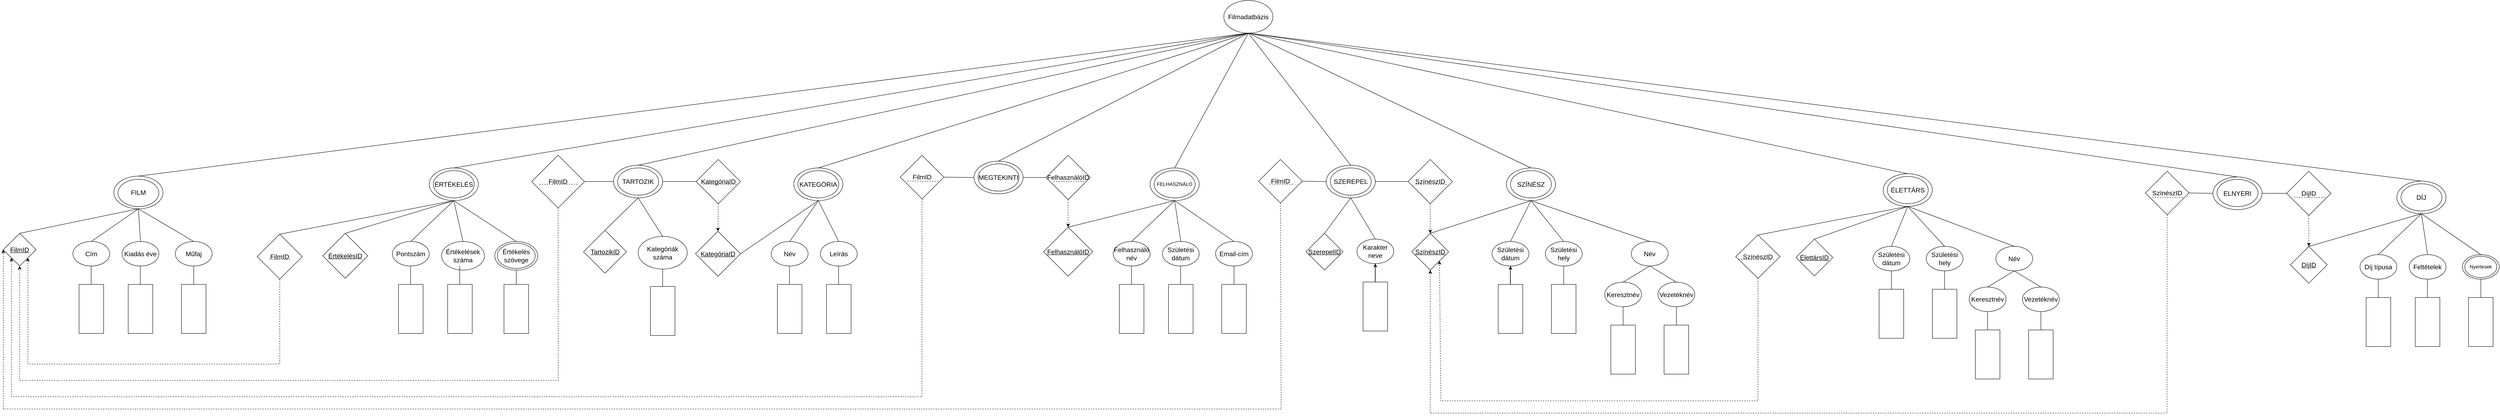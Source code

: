 <mxfile version="22.1.4" type="device">
  <diagram name="Page-1" id="rZ-eUcgFqtCECb6IA8Du">
    <mxGraphModel dx="1624" dy="1564" grid="1" gridSize="10" guides="1" tooltips="1" connect="1" arrows="1" fold="1" page="1" pageScale="1" pageWidth="827" pageHeight="1169" math="0" shadow="0">
      <root>
        <mxCell id="0" />
        <mxCell id="1" parent="0" />
        <mxCell id="nhvX_3EtibqRzgdDVzNb-2" value="&lt;font style=&quot;font-size: 16px;&quot;&gt;Filmadatbázis&lt;/font&gt;" style="ellipse;whiteSpace=wrap;html=1;fontSize=16;" parent="1" vertex="1">
          <mxGeometry x="2280" y="-170" width="120" height="80" as="geometry" />
        </mxCell>
        <mxCell id="nhvX_3EtibqRzgdDVzNb-3" value="FILM" style="ellipse;whiteSpace=wrap;html=1;fontSize=16;fillStyle=auto;shadow=0;labelBorderColor=none;labelBackgroundColor=none;" parent="1" vertex="1">
          <mxGeometry x="-430" y="260" width="120" height="80" as="geometry" />
        </mxCell>
        <mxCell id="nhvX_3EtibqRzgdDVzNb-5" value="ÉRTÉKELÉS" style="ellipse;whiteSpace=wrap;html=1;fontSize=16;" parent="1" vertex="1">
          <mxGeometry x="340" y="240" width="120" height="80" as="geometry" />
        </mxCell>
        <mxCell id="nhvX_3EtibqRzgdDVzNb-8" value="Cím" style="ellipse;whiteSpace=wrap;html=1;fontSize=16;" parent="1" vertex="1">
          <mxGeometry x="-530" y="420" width="90" height="60" as="geometry" />
        </mxCell>
        <mxCell id="nhvX_3EtibqRzgdDVzNb-9" value="Kiadás éve" style="ellipse;whiteSpace=wrap;html=1;fontSize=16;" parent="1" vertex="1">
          <mxGeometry x="-410" y="420" width="90" height="60" as="geometry" />
        </mxCell>
        <mxCell id="nhvX_3EtibqRzgdDVzNb-10" value="Műfaj" style="ellipse;whiteSpace=wrap;html=1;fontSize=16;" parent="1" vertex="1">
          <mxGeometry x="-280" y="420" width="90" height="60" as="geometry" />
        </mxCell>
        <mxCell id="nhvX_3EtibqRzgdDVzNb-11" value="" style="endArrow=none;html=1;rounded=0;entryX=0.5;entryY=1;entryDx=0;entryDy=0;exitX=0.5;exitY=0;exitDx=0;exitDy=0;fontSize=16;" parent="1" source="nhvX_3EtibqRzgdDVzNb-10" target="nhvX_3EtibqRzgdDVzNb-3" edge="1">
          <mxGeometry width="50" height="50" relative="1" as="geometry">
            <mxPoint x="-240" y="440" as="sourcePoint" />
            <mxPoint x="-190" y="390" as="targetPoint" />
          </mxGeometry>
        </mxCell>
        <mxCell id="nhvX_3EtibqRzgdDVzNb-12" value="" style="endArrow=none;html=1;rounded=0;exitX=0.5;exitY=0;exitDx=0;exitDy=0;fontSize=16;" parent="1" source="nhvX_3EtibqRzgdDVzNb-9" edge="1">
          <mxGeometry width="50" height="50" relative="1" as="geometry">
            <mxPoint x="-240" y="440" as="sourcePoint" />
            <mxPoint x="-370" y="340" as="targetPoint" />
          </mxGeometry>
        </mxCell>
        <mxCell id="nhvX_3EtibqRzgdDVzNb-13" value="" style="endArrow=none;html=1;rounded=0;entryX=0.5;entryY=1;entryDx=0;entryDy=0;exitX=0.5;exitY=0;exitDx=0;exitDy=0;fontSize=16;" parent="1" source="nhvX_3EtibqRzgdDVzNb-8" target="nhvX_3EtibqRzgdDVzNb-3" edge="1">
          <mxGeometry width="50" height="50" relative="1" as="geometry">
            <mxPoint x="-240" y="440" as="sourcePoint" />
            <mxPoint x="-190" y="390" as="targetPoint" />
          </mxGeometry>
        </mxCell>
        <mxCell id="nhvX_3EtibqRzgdDVzNb-14" value="" style="rounded=0;whiteSpace=wrap;html=1;rotation=90;fontSize=16;" parent="1" vertex="1">
          <mxGeometry x="-545" y="555" width="120" height="60" as="geometry" />
        </mxCell>
        <mxCell id="nhvX_3EtibqRzgdDVzNb-15" value="" style="rounded=0;whiteSpace=wrap;html=1;rotation=90;fontSize=16;" parent="1" vertex="1">
          <mxGeometry x="-295" y="555" width="120" height="60" as="geometry" />
        </mxCell>
        <mxCell id="nhvX_3EtibqRzgdDVzNb-16" value="" style="rounded=0;whiteSpace=wrap;html=1;rotation=90;fontSize=16;" parent="1" vertex="1">
          <mxGeometry x="-425" y="555" width="120" height="60" as="geometry" />
        </mxCell>
        <mxCell id="nhvX_3EtibqRzgdDVzNb-17" value="" style="endArrow=none;html=1;rounded=0;entryX=0.5;entryY=1;entryDx=0;entryDy=0;exitX=0;exitY=0.5;exitDx=0;exitDy=0;fontSize=16;" parent="1" source="nhvX_3EtibqRzgdDVzNb-15" target="nhvX_3EtibqRzgdDVzNb-10" edge="1">
          <mxGeometry width="50" height="50" relative="1" as="geometry">
            <mxPoint x="-240" y="540" as="sourcePoint" />
            <mxPoint x="-190" y="490" as="targetPoint" />
          </mxGeometry>
        </mxCell>
        <mxCell id="nhvX_3EtibqRzgdDVzNb-18" value="" style="endArrow=none;html=1;rounded=0;entryX=0.5;entryY=1;entryDx=0;entryDy=0;exitX=0;exitY=0.5;exitDx=0;exitDy=0;fontSize=16;" parent="1" edge="1">
          <mxGeometry width="50" height="50" relative="1" as="geometry">
            <mxPoint x="-365.48" y="525" as="sourcePoint" />
            <mxPoint x="-365.48" y="480" as="targetPoint" />
          </mxGeometry>
        </mxCell>
        <mxCell id="nhvX_3EtibqRzgdDVzNb-19" value="" style="endArrow=none;html=1;rounded=0;entryX=0.5;entryY=1;entryDx=0;entryDy=0;exitX=0;exitY=0.5;exitDx=0;exitDy=0;fontSize=16;" parent="1" edge="1">
          <mxGeometry width="50" height="50" relative="1" as="geometry">
            <mxPoint x="-485.48" y="525" as="sourcePoint" />
            <mxPoint x="-485.48" y="480" as="targetPoint" />
          </mxGeometry>
        </mxCell>
        <mxCell id="nhvX_3EtibqRzgdDVzNb-20" value="&lt;u style=&quot;font-size: 16px;&quot;&gt;FilmID&lt;/u&gt;" style="rhombus;whiteSpace=wrap;html=1;fontSize=16;" parent="1" vertex="1">
          <mxGeometry x="-700" y="400" width="80" height="80" as="geometry" />
        </mxCell>
        <mxCell id="nhvX_3EtibqRzgdDVzNb-21" value="" style="endArrow=none;html=1;rounded=0;entryX=0.5;entryY=1;entryDx=0;entryDy=0;exitX=0.5;exitY=0;exitDx=0;exitDy=0;fontSize=16;" parent="1" source="nhvX_3EtibqRzgdDVzNb-20" target="nhvX_3EtibqRzgdDVzNb-3" edge="1">
          <mxGeometry width="50" height="50" relative="1" as="geometry">
            <mxPoint x="-500" y="450" as="sourcePoint" />
            <mxPoint x="-450" y="400" as="targetPoint" />
          </mxGeometry>
        </mxCell>
        <mxCell id="nhvX_3EtibqRzgdDVzNb-31" value="Pontszám" style="ellipse;whiteSpace=wrap;html=1;fontSize=16;" parent="1" vertex="1">
          <mxGeometry x="250" y="420" width="90" height="60" as="geometry" />
        </mxCell>
        <mxCell id="nhvX_3EtibqRzgdDVzNb-32" value="Értékelések száma" style="ellipse;whiteSpace=wrap;html=1;fontSize=16;" parent="1" vertex="1">
          <mxGeometry x="370" y="420" width="105" height="70" as="geometry" />
        </mxCell>
        <mxCell id="nhvX_3EtibqRzgdDVzNb-33" value="" style="ellipse;whiteSpace=wrap;html=1;fontSize=16;" parent="1" vertex="1">
          <mxGeometry x="500" y="420" width="105" height="70" as="geometry" />
        </mxCell>
        <mxCell id="nhvX_3EtibqRzgdDVzNb-34" value="" style="rounded=0;whiteSpace=wrap;html=1;rotation=90;fontSize=16;" parent="1" vertex="1">
          <mxGeometry x="235" y="555" width="120" height="60" as="geometry" />
        </mxCell>
        <mxCell id="nhvX_3EtibqRzgdDVzNb-35" value="" style="rounded=0;whiteSpace=wrap;html=1;rotation=90;fontSize=16;" parent="1" vertex="1">
          <mxGeometry x="492.5" y="555" width="120" height="60" as="geometry" />
        </mxCell>
        <mxCell id="nhvX_3EtibqRzgdDVzNb-36" value="" style="rounded=0;whiteSpace=wrap;html=1;rotation=90;fontSize=16;" parent="1" vertex="1">
          <mxGeometry x="355" y="555" width="120" height="60" as="geometry" />
        </mxCell>
        <mxCell id="nhvX_3EtibqRzgdDVzNb-37" value="" style="endArrow=none;html=1;rounded=0;entryX=0.5;entryY=1;entryDx=0;entryDy=0;exitX=0;exitY=0.5;exitDx=0;exitDy=0;fontSize=16;" parent="1" source="nhvX_3EtibqRzgdDVzNb-35" target="nhvX_3EtibqRzgdDVzNb-33" edge="1">
          <mxGeometry width="50" height="50" relative="1" as="geometry">
            <mxPoint x="540" y="540" as="sourcePoint" />
            <mxPoint x="590" y="490" as="targetPoint" />
          </mxGeometry>
        </mxCell>
        <mxCell id="nhvX_3EtibqRzgdDVzNb-38" value="" style="endArrow=none;html=1;rounded=0;entryX=0.5;entryY=1;entryDx=0;entryDy=0;exitX=0;exitY=0.5;exitDx=0;exitDy=0;fontSize=16;" parent="1" edge="1">
          <mxGeometry width="50" height="50" relative="1" as="geometry">
            <mxPoint x="414.52" y="525" as="sourcePoint" />
            <mxPoint x="414.52" y="480" as="targetPoint" />
          </mxGeometry>
        </mxCell>
        <mxCell id="nhvX_3EtibqRzgdDVzNb-39" value="" style="endArrow=none;html=1;rounded=0;entryX=0.5;entryY=1;entryDx=0;entryDy=0;exitX=0;exitY=0.5;exitDx=0;exitDy=0;fontSize=16;" parent="1" edge="1">
          <mxGeometry width="50" height="50" relative="1" as="geometry">
            <mxPoint x="294.52" y="525" as="sourcePoint" />
            <mxPoint x="294.52" y="480" as="targetPoint" />
          </mxGeometry>
        </mxCell>
        <mxCell id="nhvX_3EtibqRzgdDVzNb-40" value="&lt;u style=&quot;font-size: 16px;&quot;&gt;ÉrtékelésID&lt;/u&gt;" style="rhombus;whiteSpace=wrap;html=1;fontSize=16;" parent="1" vertex="1">
          <mxGeometry x="80" y="400" width="110" height="110" as="geometry" />
        </mxCell>
        <mxCell id="nhvX_3EtibqRzgdDVzNb-41" value="" style="endArrow=none;html=1;rounded=0;entryX=0.5;entryY=1;entryDx=0;entryDy=0;exitX=0.5;exitY=0;exitDx=0;exitDy=0;fontSize=16;" parent="1" source="nhvX_3EtibqRzgdDVzNb-40" target="nhvX_3EtibqRzgdDVzNb-5" edge="1">
          <mxGeometry width="50" height="50" relative="1" as="geometry">
            <mxPoint x="130" y="470" as="sourcePoint" />
            <mxPoint x="180" y="420" as="targetPoint" />
          </mxGeometry>
        </mxCell>
        <mxCell id="nhvX_3EtibqRzgdDVzNb-42" value="" style="endArrow=none;html=1;rounded=0;entryX=0.5;entryY=1;entryDx=0;entryDy=0;exitX=0.5;exitY=0;exitDx=0;exitDy=0;fontSize=16;" parent="1" source="nhvX_3EtibqRzgdDVzNb-31" target="nhvX_3EtibqRzgdDVzNb-5" edge="1">
          <mxGeometry width="50" height="50" relative="1" as="geometry">
            <mxPoint x="130" y="470" as="sourcePoint" />
            <mxPoint x="180" y="420" as="targetPoint" />
          </mxGeometry>
        </mxCell>
        <mxCell id="nhvX_3EtibqRzgdDVzNb-43" value="" style="endArrow=none;html=1;rounded=0;entryX=0.5;entryY=1;entryDx=0;entryDy=0;exitX=0.5;exitY=0;exitDx=0;exitDy=0;fontSize=16;" parent="1" source="nhvX_3EtibqRzgdDVzNb-32" target="nhvX_3EtibqRzgdDVzNb-5" edge="1">
          <mxGeometry width="50" height="50" relative="1" as="geometry">
            <mxPoint x="130" y="470" as="sourcePoint" />
            <mxPoint x="180" y="420" as="targetPoint" />
          </mxGeometry>
        </mxCell>
        <mxCell id="nhvX_3EtibqRzgdDVzNb-44" value="" style="endArrow=none;html=1;rounded=0;exitX=0.5;exitY=0;exitDx=0;exitDy=0;fontSize=16;" parent="1" source="nhvX_3EtibqRzgdDVzNb-33" edge="1">
          <mxGeometry width="50" height="50" relative="1" as="geometry">
            <mxPoint x="130" y="470" as="sourcePoint" />
            <mxPoint x="400" y="320" as="targetPoint" />
          </mxGeometry>
        </mxCell>
        <mxCell id="nhvX_3EtibqRzgdDVzNb-90" value="KATEGÓRIA" style="ellipse;whiteSpace=wrap;html=1;fontSize=16;" parent="1" vertex="1">
          <mxGeometry x="1230" y="240" width="120" height="80" as="geometry" />
        </mxCell>
        <mxCell id="nhvX_3EtibqRzgdDVzNb-91" value="Név" style="ellipse;whiteSpace=wrap;html=1;fontSize=16;" parent="1" vertex="1">
          <mxGeometry x="1175" y="420" width="90" height="60" as="geometry" />
        </mxCell>
        <mxCell id="nhvX_3EtibqRzgdDVzNb-92" value="Leírás" style="ellipse;whiteSpace=wrap;html=1;fontSize=16;" parent="1" vertex="1">
          <mxGeometry x="1295" y="420" width="90" height="60" as="geometry" />
        </mxCell>
        <mxCell id="nhvX_3EtibqRzgdDVzNb-94" value="" style="rounded=0;whiteSpace=wrap;html=1;rotation=90;fontSize=16;" parent="1" vertex="1">
          <mxGeometry x="1160" y="555" width="120" height="60" as="geometry" />
        </mxCell>
        <mxCell id="nhvX_3EtibqRzgdDVzNb-96" value="" style="rounded=0;whiteSpace=wrap;html=1;rotation=90;fontSize=16;" parent="1" vertex="1">
          <mxGeometry x="1280" y="555" width="120" height="60" as="geometry" />
        </mxCell>
        <mxCell id="nhvX_3EtibqRzgdDVzNb-98" value="" style="endArrow=none;html=1;rounded=0;entryX=0.5;entryY=1;entryDx=0;entryDy=0;exitX=0;exitY=0.5;exitDx=0;exitDy=0;fontSize=16;" parent="1" edge="1">
          <mxGeometry width="50" height="50" relative="1" as="geometry">
            <mxPoint x="1339.52" y="525" as="sourcePoint" />
            <mxPoint x="1339.52" y="480" as="targetPoint" />
          </mxGeometry>
        </mxCell>
        <mxCell id="nhvX_3EtibqRzgdDVzNb-99" value="" style="endArrow=none;html=1;rounded=0;entryX=0.5;entryY=1;entryDx=0;entryDy=0;exitX=0;exitY=0.5;exitDx=0;exitDy=0;fontSize=16;" parent="1" edge="1">
          <mxGeometry width="50" height="50" relative="1" as="geometry">
            <mxPoint x="1219.52" y="525" as="sourcePoint" />
            <mxPoint x="1219.52" y="480" as="targetPoint" />
          </mxGeometry>
        </mxCell>
        <mxCell id="nhvX_3EtibqRzgdDVzNb-100" value="&lt;u style=&quot;font-size: 16px;&quot;&gt;KategóriaID&lt;/u&gt;" style="rhombus;whiteSpace=wrap;html=1;fontSize=16;" parent="1" vertex="1">
          <mxGeometry x="990" y="395" width="110" height="110" as="geometry" />
        </mxCell>
        <mxCell id="nhvX_3EtibqRzgdDVzNb-101" value="" style="endArrow=none;html=1;rounded=0;entryX=0.5;entryY=1;entryDx=0;entryDy=0;exitX=1;exitY=0.5;exitDx=0;exitDy=0;fontSize=16;" parent="1" source="nhvX_3EtibqRzgdDVzNb-100" target="nhvX_3EtibqRzgdDVzNb-90" edge="1">
          <mxGeometry width="50" height="50" relative="1" as="geometry">
            <mxPoint x="1020" y="470" as="sourcePoint" />
            <mxPoint x="1070" y="420" as="targetPoint" />
          </mxGeometry>
        </mxCell>
        <mxCell id="nhvX_3EtibqRzgdDVzNb-102" value="" style="endArrow=none;html=1;rounded=0;entryX=0.5;entryY=1;entryDx=0;entryDy=0;exitX=0.5;exitY=0;exitDx=0;exitDy=0;fontSize=16;" parent="1" source="nhvX_3EtibqRzgdDVzNb-91" target="nhvX_3EtibqRzgdDVzNb-90" edge="1">
          <mxGeometry width="50" height="50" relative="1" as="geometry">
            <mxPoint x="1020" y="470" as="sourcePoint" />
            <mxPoint x="1070" y="420" as="targetPoint" />
          </mxGeometry>
        </mxCell>
        <mxCell id="nhvX_3EtibqRzgdDVzNb-103" value="" style="endArrow=none;html=1;rounded=0;entryX=0.5;entryY=1;entryDx=0;entryDy=0;exitX=0.5;exitY=0;exitDx=0;exitDy=0;fontSize=16;" parent="1" source="nhvX_3EtibqRzgdDVzNb-92" target="nhvX_3EtibqRzgdDVzNb-90" edge="1">
          <mxGeometry width="50" height="50" relative="1" as="geometry">
            <mxPoint x="1020" y="470" as="sourcePoint" />
            <mxPoint x="1070" y="420" as="targetPoint" />
          </mxGeometry>
        </mxCell>
        <mxCell id="nhvX_3EtibqRzgdDVzNb-105" value="" style="ellipse;whiteSpace=wrap;html=1;fontSize=16;" parent="1" vertex="1">
          <mxGeometry x="2100" y="240" width="120" height="80" as="geometry" />
        </mxCell>
        <mxCell id="nhvX_3EtibqRzgdDVzNb-106" value="Felhasználó név" style="ellipse;whiteSpace=wrap;html=1;fontSize=16;" parent="1" vertex="1">
          <mxGeometry x="2010" y="420" width="90" height="60" as="geometry" />
        </mxCell>
        <mxCell id="nhvX_3EtibqRzgdDVzNb-107" value="Születési dátum" style="ellipse;whiteSpace=wrap;html=1;fontSize=16;" parent="1" vertex="1">
          <mxGeometry x="2130" y="420" width="90" height="60" as="geometry" />
        </mxCell>
        <mxCell id="nhvX_3EtibqRzgdDVzNb-108" value="Email-cím" style="ellipse;whiteSpace=wrap;html=1;fontSize=16;" parent="1" vertex="1">
          <mxGeometry x="2260" y="420" width="90" height="60" as="geometry" />
        </mxCell>
        <mxCell id="nhvX_3EtibqRzgdDVzNb-109" value="" style="rounded=0;whiteSpace=wrap;html=1;rotation=90;fontSize=16;" parent="1" vertex="1">
          <mxGeometry x="1995" y="555" width="120" height="60" as="geometry" />
        </mxCell>
        <mxCell id="nhvX_3EtibqRzgdDVzNb-110" value="" style="rounded=0;whiteSpace=wrap;html=1;rotation=90;fontSize=16;" parent="1" vertex="1">
          <mxGeometry x="2245" y="555" width="120" height="60" as="geometry" />
        </mxCell>
        <mxCell id="nhvX_3EtibqRzgdDVzNb-111" value="" style="rounded=0;whiteSpace=wrap;html=1;rotation=90;fontSize=16;" parent="1" vertex="1">
          <mxGeometry x="2115" y="555" width="120" height="60" as="geometry" />
        </mxCell>
        <mxCell id="nhvX_3EtibqRzgdDVzNb-112" value="" style="endArrow=none;html=1;rounded=0;entryX=0.5;entryY=1;entryDx=0;entryDy=0;exitX=0;exitY=0.5;exitDx=0;exitDy=0;fontSize=16;" parent="1" source="nhvX_3EtibqRzgdDVzNb-110" target="nhvX_3EtibqRzgdDVzNb-108" edge="1">
          <mxGeometry width="50" height="50" relative="1" as="geometry">
            <mxPoint x="2300" y="540" as="sourcePoint" />
            <mxPoint x="2350" y="490" as="targetPoint" />
          </mxGeometry>
        </mxCell>
        <mxCell id="nhvX_3EtibqRzgdDVzNb-113" value="" style="endArrow=none;html=1;rounded=0;entryX=0.5;entryY=1;entryDx=0;entryDy=0;exitX=0;exitY=0.5;exitDx=0;exitDy=0;fontSize=16;" parent="1" edge="1">
          <mxGeometry width="50" height="50" relative="1" as="geometry">
            <mxPoint x="2174.52" y="525" as="sourcePoint" />
            <mxPoint x="2174.52" y="480" as="targetPoint" />
          </mxGeometry>
        </mxCell>
        <mxCell id="nhvX_3EtibqRzgdDVzNb-114" value="" style="endArrow=none;html=1;rounded=0;entryX=0.5;entryY=1;entryDx=0;entryDy=0;exitX=0;exitY=0.5;exitDx=0;exitDy=0;fontSize=16;" parent="1" edge="1">
          <mxGeometry width="50" height="50" relative="1" as="geometry">
            <mxPoint x="2054.52" y="525" as="sourcePoint" />
            <mxPoint x="2054.52" y="480" as="targetPoint" />
          </mxGeometry>
        </mxCell>
        <mxCell id="nhvX_3EtibqRzgdDVzNb-115" value="&lt;u style=&quot;font-size: 16px;&quot;&gt;FelhasználóID&lt;/u&gt;" style="rhombus;whiteSpace=wrap;html=1;fontSize=16;" parent="1" vertex="1">
          <mxGeometry x="1840" y="385" width="120" height="120" as="geometry" />
        </mxCell>
        <mxCell id="nhvX_3EtibqRzgdDVzNb-116" value="" style="endArrow=none;html=1;rounded=0;entryX=0.5;entryY=1;entryDx=0;entryDy=0;exitX=0.5;exitY=0;exitDx=0;exitDy=0;fontSize=16;" parent="1" source="nhvX_3EtibqRzgdDVzNb-115" target="nhvX_3EtibqRzgdDVzNb-105" edge="1">
          <mxGeometry width="50" height="50" relative="1" as="geometry">
            <mxPoint x="1890" y="470" as="sourcePoint" />
            <mxPoint x="1940" y="420" as="targetPoint" />
          </mxGeometry>
        </mxCell>
        <mxCell id="nhvX_3EtibqRzgdDVzNb-117" value="" style="endArrow=none;html=1;rounded=0;entryX=0.5;entryY=1;entryDx=0;entryDy=0;exitX=0.5;exitY=0;exitDx=0;exitDy=0;fontSize=16;" parent="1" source="nhvX_3EtibqRzgdDVzNb-106" target="nhvX_3EtibqRzgdDVzNb-105" edge="1">
          <mxGeometry width="50" height="50" relative="1" as="geometry">
            <mxPoint x="1890" y="470" as="sourcePoint" />
            <mxPoint x="1940" y="420" as="targetPoint" />
          </mxGeometry>
        </mxCell>
        <mxCell id="nhvX_3EtibqRzgdDVzNb-118" value="" style="endArrow=none;html=1;rounded=0;entryX=0.5;entryY=1;entryDx=0;entryDy=0;exitX=0.5;exitY=0;exitDx=0;exitDy=0;fontSize=16;" parent="1" source="nhvX_3EtibqRzgdDVzNb-107" target="nhvX_3EtibqRzgdDVzNb-105" edge="1">
          <mxGeometry width="50" height="50" relative="1" as="geometry">
            <mxPoint x="1890" y="470" as="sourcePoint" />
            <mxPoint x="1940" y="420" as="targetPoint" />
          </mxGeometry>
        </mxCell>
        <mxCell id="nhvX_3EtibqRzgdDVzNb-119" value="" style="endArrow=none;html=1;rounded=0;exitX=0.5;exitY=0;exitDx=0;exitDy=0;fontSize=16;" parent="1" source="nhvX_3EtibqRzgdDVzNb-108" edge="1">
          <mxGeometry width="50" height="50" relative="1" as="geometry">
            <mxPoint x="1890" y="470" as="sourcePoint" />
            <mxPoint x="2160" y="320" as="targetPoint" />
          </mxGeometry>
        </mxCell>
        <mxCell id="nhvX_3EtibqRzgdDVzNb-120" value="SZÍNÉSZ" style="ellipse;whiteSpace=wrap;html=1;fontSize=16;" parent="1" vertex="1">
          <mxGeometry x="2970" y="240" width="120" height="80" as="geometry" />
        </mxCell>
        <mxCell id="nhvX_3EtibqRzgdDVzNb-122" value="Születési dátum" style="ellipse;whiteSpace=wrap;html=1;fontSize=16;" parent="1" vertex="1">
          <mxGeometry x="2935" y="420" width="90" height="60" as="geometry" />
        </mxCell>
        <mxCell id="nhvX_3EtibqRzgdDVzNb-123" value="Születési hely" style="ellipse;whiteSpace=wrap;html=1;fontSize=16;" parent="1" vertex="1">
          <mxGeometry x="3065" y="420" width="90" height="60" as="geometry" />
        </mxCell>
        <mxCell id="nhvX_3EtibqRzgdDVzNb-125" value="" style="rounded=0;whiteSpace=wrap;html=1;rotation=90;fontSize=16;" parent="1" vertex="1">
          <mxGeometry x="3050" y="555" width="120" height="60" as="geometry" />
        </mxCell>
        <mxCell id="nhvX_3EtibqRzgdDVzNb-218" value="" style="edgeStyle=orthogonalEdgeStyle;rounded=0;orthogonalLoop=1;jettySize=auto;html=1;" parent="1" source="nhvX_3EtibqRzgdDVzNb-126" target="nhvX_3EtibqRzgdDVzNb-122" edge="1">
          <mxGeometry relative="1" as="geometry" />
        </mxCell>
        <mxCell id="nhvX_3EtibqRzgdDVzNb-126" value="" style="rounded=0;whiteSpace=wrap;html=1;rotation=90;fontSize=16;" parent="1" vertex="1">
          <mxGeometry x="2920" y="555" width="120" height="60" as="geometry" />
        </mxCell>
        <mxCell id="nhvX_3EtibqRzgdDVzNb-127" value="" style="endArrow=none;html=1;rounded=0;entryX=0.5;entryY=1;entryDx=0;entryDy=0;exitX=0;exitY=0.5;exitDx=0;exitDy=0;fontSize=16;" parent="1" source="nhvX_3EtibqRzgdDVzNb-125" target="nhvX_3EtibqRzgdDVzNb-123" edge="1">
          <mxGeometry width="50" height="50" relative="1" as="geometry">
            <mxPoint x="3105" y="540" as="sourcePoint" />
            <mxPoint x="3155" y="490" as="targetPoint" />
          </mxGeometry>
        </mxCell>
        <mxCell id="nhvX_3EtibqRzgdDVzNb-128" value="" style="endArrow=none;html=1;rounded=0;entryX=0.5;entryY=1;entryDx=0;entryDy=0;exitX=0;exitY=0.5;exitDx=0;exitDy=0;fontSize=16;" parent="1" edge="1">
          <mxGeometry width="50" height="50" relative="1" as="geometry">
            <mxPoint x="2979.52" y="525" as="sourcePoint" />
            <mxPoint x="2979.52" y="480" as="targetPoint" />
          </mxGeometry>
        </mxCell>
        <mxCell id="nhvX_3EtibqRzgdDVzNb-130" value="&lt;u style=&quot;border-color: var(--border-color);&quot;&gt;SzínészID&lt;/u&gt;" style="rhombus;whiteSpace=wrap;html=1;fontSize=16;" parent="1" vertex="1">
          <mxGeometry x="2739.16" y="400" width="90" height="90" as="geometry" />
        </mxCell>
        <mxCell id="nhvX_3EtibqRzgdDVzNb-131" value="" style="endArrow=none;html=1;rounded=0;entryX=0.5;entryY=1;entryDx=0;entryDy=0;exitX=0.5;exitY=0;exitDx=0;exitDy=0;fontSize=16;" parent="1" source="nhvX_3EtibqRzgdDVzNb-130" target="nhvX_3EtibqRzgdDVzNb-120" edge="1">
          <mxGeometry width="50" height="50" relative="1" as="geometry">
            <mxPoint x="2760" y="470" as="sourcePoint" />
            <mxPoint x="2810" y="420" as="targetPoint" />
          </mxGeometry>
        </mxCell>
        <mxCell id="nhvX_3EtibqRzgdDVzNb-133" value="" style="endArrow=none;html=1;rounded=0;entryX=0.5;entryY=1;entryDx=0;entryDy=0;exitX=0.5;exitY=0;exitDx=0;exitDy=0;fontSize=16;" parent="1" source="nhvX_3EtibqRzgdDVzNb-122" target="nhvX_3EtibqRzgdDVzNb-120" edge="1">
          <mxGeometry width="50" height="50" relative="1" as="geometry">
            <mxPoint x="2760" y="470" as="sourcePoint" />
            <mxPoint x="2810" y="420" as="targetPoint" />
          </mxGeometry>
        </mxCell>
        <mxCell id="nhvX_3EtibqRzgdDVzNb-134" value="" style="endArrow=none;html=1;rounded=0;exitX=0.5;exitY=0;exitDx=0;exitDy=0;fontSize=16;" parent="1" source="nhvX_3EtibqRzgdDVzNb-123" edge="1">
          <mxGeometry width="50" height="50" relative="1" as="geometry">
            <mxPoint x="2760" y="470" as="sourcePoint" />
            <mxPoint x="3030" y="320" as="targetPoint" />
          </mxGeometry>
        </mxCell>
        <mxCell id="nhvX_3EtibqRzgdDVzNb-138" value="" style="endArrow=none;html=1;rounded=0;exitX=0.5;exitY=0;exitDx=0;exitDy=0;entryX=0.5;entryY=1;entryDx=0;entryDy=0;fontSize=16;" parent="1" source="nhvX_3EtibqRzgdDVzNb-3" target="nhvX_3EtibqRzgdDVzNb-2" edge="1">
          <mxGeometry width="50" height="50" relative="1" as="geometry">
            <mxPoint x="500" y="250" as="sourcePoint" />
            <mxPoint x="550" y="200" as="targetPoint" />
          </mxGeometry>
        </mxCell>
        <mxCell id="nhvX_3EtibqRzgdDVzNb-139" value="" style="endArrow=none;html=1;rounded=0;exitX=0.5;exitY=0;exitDx=0;exitDy=0;entryX=0.5;entryY=1;entryDx=0;entryDy=0;fontSize=16;" parent="1" source="nhvX_3EtibqRzgdDVzNb-5" target="nhvX_3EtibqRzgdDVzNb-2" edge="1">
          <mxGeometry width="50" height="50" relative="1" as="geometry">
            <mxPoint x="500" y="250" as="sourcePoint" />
            <mxPoint x="550" y="200" as="targetPoint" />
          </mxGeometry>
        </mxCell>
        <mxCell id="nhvX_3EtibqRzgdDVzNb-140" value="" style="endArrow=none;html=1;rounded=0;exitX=0.5;exitY=0;exitDx=0;exitDy=0;entryX=0.5;entryY=1;entryDx=0;entryDy=0;fontSize=16;" parent="1" source="nhvX_3EtibqRzgdDVzNb-90" target="nhvX_3EtibqRzgdDVzNb-2" edge="1">
          <mxGeometry width="50" height="50" relative="1" as="geometry">
            <mxPoint x="500" y="250" as="sourcePoint" />
            <mxPoint x="1190" y="-120" as="targetPoint" />
          </mxGeometry>
        </mxCell>
        <mxCell id="nhvX_3EtibqRzgdDVzNb-141" value="" style="endArrow=none;html=1;rounded=0;exitX=0.5;exitY=0;exitDx=0;exitDy=0;entryX=0.5;entryY=1;entryDx=0;entryDy=0;fontSize=16;" parent="1" source="nhvX_3EtibqRzgdDVzNb-105" target="nhvX_3EtibqRzgdDVzNb-2" edge="1">
          <mxGeometry width="50" height="50" relative="1" as="geometry">
            <mxPoint x="1680" y="130" as="sourcePoint" />
            <mxPoint x="1350" y="-110" as="targetPoint" />
          </mxGeometry>
        </mxCell>
        <mxCell id="nhvX_3EtibqRzgdDVzNb-142" value="" style="endArrow=none;html=1;rounded=0;entryX=0.5;entryY=1;entryDx=0;entryDy=0;exitX=0.5;exitY=0;exitDx=0;exitDy=0;fontSize=16;" parent="1" source="nhvX_3EtibqRzgdDVzNb-120" target="nhvX_3EtibqRzgdDVzNb-2" edge="1">
          <mxGeometry width="50" height="50" relative="1" as="geometry">
            <mxPoint x="1710" y="130" as="sourcePoint" />
            <mxPoint x="1760" y="80" as="targetPoint" />
          </mxGeometry>
        </mxCell>
        <mxCell id="nhvX_3EtibqRzgdDVzNb-144" value="&lt;font style=&quot;font-size: 16px;&quot;&gt;FilmID&lt;/font&gt;" style="rhombus;whiteSpace=wrap;html=1;" parent="1" vertex="1">
          <mxGeometry x="-80" y="402.09" width="110" height="110" as="geometry" />
        </mxCell>
        <mxCell id="nhvX_3EtibqRzgdDVzNb-145" value="" style="endArrow=none;html=1;rounded=0;entryX=0.5;entryY=1;entryDx=0;entryDy=0;exitX=0.5;exitY=0;exitDx=0;exitDy=0;" parent="1" source="nhvX_3EtibqRzgdDVzNb-144" target="nhvX_3EtibqRzgdDVzNb-5" edge="1">
          <mxGeometry width="50" height="50" relative="1" as="geometry">
            <mxPoint x="-10" y="510" as="sourcePoint" />
            <mxPoint x="40" y="460" as="targetPoint" />
          </mxGeometry>
        </mxCell>
        <mxCell id="nhvX_3EtibqRzgdDVzNb-149" value="" style="ellipse;whiteSpace=wrap;html=1;fillStyle=solid;fillColor=none;" parent="1" vertex="1">
          <mxGeometry x="-420" y="267.91" width="100" height="66.67" as="geometry" />
        </mxCell>
        <mxCell id="nhvX_3EtibqRzgdDVzNb-150" value="" style="ellipse;whiteSpace=wrap;html=1;fillStyle=solid;fillColor=none;" parent="1" vertex="1">
          <mxGeometry x="350" y="246.66" width="100" height="66.67" as="geometry" />
        </mxCell>
        <mxCell id="nhvX_3EtibqRzgdDVzNb-151" value="" style="ellipse;whiteSpace=wrap;html=1;fillStyle=solid;fillColor=none;" parent="1" vertex="1">
          <mxGeometry x="1240" y="246.67" width="100" height="66.67" as="geometry" />
        </mxCell>
        <mxCell id="nhvX_3EtibqRzgdDVzNb-153" value="" style="ellipse;whiteSpace=wrap;html=1;fillStyle=solid;fillColor=none;" parent="1" vertex="1">
          <mxGeometry x="2980" y="246.66" width="100" height="66.67" as="geometry" />
        </mxCell>
        <mxCell id="nhvX_3EtibqRzgdDVzNb-156" value="TARTOZIK" style="ellipse;whiteSpace=wrap;html=1;fontSize=16;" parent="1" vertex="1">
          <mxGeometry x="790" y="233.34" width="120" height="80" as="geometry" />
        </mxCell>
        <mxCell id="nhvX_3EtibqRzgdDVzNb-157" value="" style="ellipse;whiteSpace=wrap;html=1;fillStyle=solid;fillColor=none;" parent="1" vertex="1">
          <mxGeometry x="800" y="240.0" width="100" height="66.67" as="geometry" />
        </mxCell>
        <mxCell id="nhvX_3EtibqRzgdDVzNb-158" value="&lt;font style=&quot;font-size: 16px;&quot;&gt;KategóriaID&lt;/font&gt;" style="rhombus;whiteSpace=wrap;html=1;" parent="1" vertex="1">
          <mxGeometry x="991.67" y="219.17" width="108.33" height="108.33" as="geometry" />
        </mxCell>
        <mxCell id="nhvX_3EtibqRzgdDVzNb-159" value="" style="endArrow=none;html=1;rounded=0;entryX=1;entryY=0.5;entryDx=0;entryDy=0;exitX=0;exitY=0.5;exitDx=0;exitDy=0;" parent="1" source="nhvX_3EtibqRzgdDVzNb-158" target="nhvX_3EtibqRzgdDVzNb-156" edge="1">
          <mxGeometry width="50" height="50" relative="1" as="geometry">
            <mxPoint x="870" y="350" as="sourcePoint" />
            <mxPoint x="920" y="300" as="targetPoint" />
          </mxGeometry>
        </mxCell>
        <mxCell id="nhvX_3EtibqRzgdDVzNb-162" value="&lt;font style=&quot;font-size: 16px;&quot;&gt;FilmID&lt;/font&gt;" style="rhombus;whiteSpace=wrap;html=1;" parent="1" vertex="1">
          <mxGeometry x="590" y="208.76" width="129.16" height="129.16" as="geometry" />
        </mxCell>
        <mxCell id="nhvX_3EtibqRzgdDVzNb-164" value="" style="endArrow=none;html=1;rounded=0;entryX=0;entryY=0.5;entryDx=0;entryDy=0;exitX=1;exitY=0.5;exitDx=0;exitDy=0;" parent="1" source="nhvX_3EtibqRzgdDVzNb-162" target="nhvX_3EtibqRzgdDVzNb-156" edge="1">
          <mxGeometry width="50" height="50" relative="1" as="geometry">
            <mxPoint x="350" y="430" as="sourcePoint" />
            <mxPoint x="400" y="380" as="targetPoint" />
          </mxGeometry>
        </mxCell>
        <mxCell id="nhvX_3EtibqRzgdDVzNb-166" value="MEGTEKINTI" style="ellipse;whiteSpace=wrap;html=1;fontSize=16;" parent="1" vertex="1">
          <mxGeometry x="1670" y="223.34" width="120" height="80" as="geometry" />
        </mxCell>
        <mxCell id="nhvX_3EtibqRzgdDVzNb-167" value="" style="ellipse;whiteSpace=wrap;html=1;fillStyle=solid;fillColor=none;" parent="1" vertex="1">
          <mxGeometry x="1680" y="230" width="100" height="66.67" as="geometry" />
        </mxCell>
        <mxCell id="nhvX_3EtibqRzgdDVzNb-169" value="&lt;font size=&quot;3&quot;&gt;FelhasználóID&lt;/font&gt;" style="rhombus;whiteSpace=wrap;html=1;" parent="1" vertex="1">
          <mxGeometry x="1845.84" y="209.17" width="108.33" height="108.33" as="geometry" />
        </mxCell>
        <mxCell id="nhvX_3EtibqRzgdDVzNb-170" value="" style="endArrow=none;html=1;rounded=0;entryX=1;entryY=0.5;entryDx=0;entryDy=0;exitX=0;exitY=0.5;exitDx=0;exitDy=0;" parent="1" source="nhvX_3EtibqRzgdDVzNb-169" target="nhvX_3EtibqRzgdDVzNb-166" edge="1">
          <mxGeometry width="50" height="50" relative="1" as="geometry">
            <mxPoint x="1750" y="340" as="sourcePoint" />
            <mxPoint x="1800" y="290" as="targetPoint" />
          </mxGeometry>
        </mxCell>
        <mxCell id="nhvX_3EtibqRzgdDVzNb-171" value="&lt;font style=&quot;font-size: 16px;&quot;&gt;FilmID&lt;/font&gt;" style="rhombus;whiteSpace=wrap;html=1;" parent="1" vertex="1">
          <mxGeometry x="1490" y="209.17" width="106.66" height="106.66" as="geometry" />
        </mxCell>
        <mxCell id="nhvX_3EtibqRzgdDVzNb-172" value="" style="endArrow=none;html=1;rounded=0;entryX=0;entryY=0.5;entryDx=0;entryDy=0;exitX=1;exitY=0.5;exitDx=0;exitDy=0;" parent="1" source="nhvX_3EtibqRzgdDVzNb-171" target="nhvX_3EtibqRzgdDVzNb-166" edge="1">
          <mxGeometry width="50" height="50" relative="1" as="geometry">
            <mxPoint x="1230" y="420" as="sourcePoint" />
            <mxPoint x="1280" y="370" as="targetPoint" />
          </mxGeometry>
        </mxCell>
        <mxCell id="nhvX_3EtibqRzgdDVzNb-175" value="&lt;font size=&quot;3&quot;&gt;&lt;u&gt;TartozikID&lt;/u&gt;&lt;/font&gt;" style="rhombus;whiteSpace=wrap;html=1;" parent="1" vertex="1">
          <mxGeometry x="716.66" y="392.5" width="105" height="105" as="geometry" />
        </mxCell>
        <mxCell id="nhvX_3EtibqRzgdDVzNb-176" value="&lt;font style=&quot;font-size: 16px;&quot;&gt;Kategóriák száma&lt;/font&gt;" style="ellipse;whiteSpace=wrap;html=1;" parent="1" vertex="1">
          <mxGeometry x="850" y="407.5" width="120" height="80" as="geometry" />
        </mxCell>
        <mxCell id="nhvX_3EtibqRzgdDVzNb-178" value="" style="endArrow=none;html=1;rounded=0;entryX=0.5;entryY=1;entryDx=0;entryDy=0;exitX=0.5;exitY=0;exitDx=0;exitDy=0;" parent="1" source="nhvX_3EtibqRzgdDVzNb-175" target="nhvX_3EtibqRzgdDVzNb-156" edge="1">
          <mxGeometry width="50" height="50" relative="1" as="geometry">
            <mxPoint x="900" y="470" as="sourcePoint" />
            <mxPoint x="950" y="420" as="targetPoint" />
          </mxGeometry>
        </mxCell>
        <mxCell id="nhvX_3EtibqRzgdDVzNb-179" value="" style="endArrow=none;html=1;rounded=0;entryX=0.5;entryY=1;entryDx=0;entryDy=0;exitX=0.5;exitY=0;exitDx=0;exitDy=0;" parent="1" source="nhvX_3EtibqRzgdDVzNb-176" target="nhvX_3EtibqRzgdDVzNb-156" edge="1">
          <mxGeometry width="50" height="50" relative="1" as="geometry">
            <mxPoint x="900" y="470" as="sourcePoint" />
            <mxPoint x="950" y="420" as="targetPoint" />
          </mxGeometry>
        </mxCell>
        <mxCell id="nhvX_3EtibqRzgdDVzNb-180" value="SZEREPEL" style="ellipse;whiteSpace=wrap;html=1;fontSize=16;" parent="1" vertex="1">
          <mxGeometry x="2530" y="233.34" width="120" height="80" as="geometry" />
        </mxCell>
        <mxCell id="nhvX_3EtibqRzgdDVzNb-181" value="" style="ellipse;whiteSpace=wrap;html=1;fillStyle=solid;fillColor=none;" parent="1" vertex="1">
          <mxGeometry x="2540" y="240.0" width="100" height="66.67" as="geometry" />
        </mxCell>
        <mxCell id="nhvX_3EtibqRzgdDVzNb-183" value="&lt;font size=&quot;3&quot;&gt;SzínészID&lt;/font&gt;" style="rhombus;whiteSpace=wrap;html=1;" parent="1" vertex="1">
          <mxGeometry x="2730" y="219.17" width="108.33" height="108.33" as="geometry" />
        </mxCell>
        <mxCell id="nhvX_3EtibqRzgdDVzNb-184" value="" style="endArrow=none;html=1;rounded=0;entryX=1;entryY=0.5;entryDx=0;entryDy=0;exitX=0;exitY=0.5;exitDx=0;exitDy=0;" parent="1" source="nhvX_3EtibqRzgdDVzNb-183" target="nhvX_3EtibqRzgdDVzNb-180" edge="1">
          <mxGeometry width="50" height="50" relative="1" as="geometry">
            <mxPoint x="2600" y="354.17" as="sourcePoint" />
            <mxPoint x="2650" y="304.17" as="targetPoint" />
          </mxGeometry>
        </mxCell>
        <mxCell id="nhvX_3EtibqRzgdDVzNb-185" value="&lt;font style=&quot;font-size: 16px;&quot;&gt;FilmID&lt;/font&gt;" style="rhombus;whiteSpace=wrap;html=1;" parent="1" vertex="1">
          <mxGeometry x="2365" y="219.17" width="106.66" height="106.66" as="geometry" />
        </mxCell>
        <mxCell id="nhvX_3EtibqRzgdDVzNb-186" value="" style="endArrow=none;html=1;rounded=0;entryX=0;entryY=0.5;entryDx=0;entryDy=0;exitX=1;exitY=0.5;exitDx=0;exitDy=0;" parent="1" source="nhvX_3EtibqRzgdDVzNb-185" target="nhvX_3EtibqRzgdDVzNb-180" edge="1">
          <mxGeometry width="50" height="50" relative="1" as="geometry">
            <mxPoint x="2080" y="434.17" as="sourcePoint" />
            <mxPoint x="2130" y="384.17" as="targetPoint" />
          </mxGeometry>
        </mxCell>
        <mxCell id="nhvX_3EtibqRzgdDVzNb-189" value="" style="endArrow=none;html=1;rounded=0;exitX=0.5;exitY=0;exitDx=0;exitDy=0;entryX=0.5;entryY=1;entryDx=0;entryDy=0;" parent="1" source="nhvX_3EtibqRzgdDVzNb-156" target="nhvX_3EtibqRzgdDVzNb-2" edge="1">
          <mxGeometry width="50" height="50" relative="1" as="geometry">
            <mxPoint x="950" y="180" as="sourcePoint" />
            <mxPoint x="870" y="140" as="targetPoint" />
          </mxGeometry>
        </mxCell>
        <mxCell id="nhvX_3EtibqRzgdDVzNb-190" value="" style="endArrow=none;html=1;rounded=0;entryX=0.5;entryY=0;entryDx=0;entryDy=0;exitX=0.5;exitY=1;exitDx=0;exitDy=0;" parent="1" source="nhvX_3EtibqRzgdDVzNb-2" target="nhvX_3EtibqRzgdDVzNb-166" edge="1">
          <mxGeometry width="50" height="50" relative="1" as="geometry">
            <mxPoint x="1610" y="190" as="sourcePoint" />
            <mxPoint x="1740" y="200" as="targetPoint" />
          </mxGeometry>
        </mxCell>
        <mxCell id="nhvX_3EtibqRzgdDVzNb-192" value="DÍJ" style="ellipse;whiteSpace=wrap;html=1;fontSize=16;" parent="1" vertex="1">
          <mxGeometry x="5144.17" y="272.09" width="120" height="80" as="geometry" />
        </mxCell>
        <mxCell id="nhvX_3EtibqRzgdDVzNb-193" value="Díj típusa" style="ellipse;whiteSpace=wrap;html=1;fontSize=16;" parent="1" vertex="1">
          <mxGeometry x="5054.17" y="452.09" width="90" height="60" as="geometry" />
        </mxCell>
        <mxCell id="nhvX_3EtibqRzgdDVzNb-194" value="Feltételek" style="ellipse;whiteSpace=wrap;html=1;fontSize=16;" parent="1" vertex="1">
          <mxGeometry x="5174.17" y="452.09" width="90" height="60" as="geometry" />
        </mxCell>
        <mxCell id="nhvX_3EtibqRzgdDVzNb-195" value="" style="ellipse;whiteSpace=wrap;html=1;fontSize=16;" parent="1" vertex="1">
          <mxGeometry x="5304.17" y="452.09" width="90" height="60" as="geometry" />
        </mxCell>
        <mxCell id="nhvX_3EtibqRzgdDVzNb-196" value="" style="rounded=0;whiteSpace=wrap;html=1;rotation=90;fontSize=16;" parent="1" vertex="1">
          <mxGeometry x="5039.17" y="587.09" width="120" height="60" as="geometry" />
        </mxCell>
        <mxCell id="nhvX_3EtibqRzgdDVzNb-197" value="" style="rounded=0;whiteSpace=wrap;html=1;rotation=90;fontSize=16;" parent="1" vertex="1">
          <mxGeometry x="5289.17" y="587.09" width="120" height="60" as="geometry" />
        </mxCell>
        <mxCell id="nhvX_3EtibqRzgdDVzNb-198" value="" style="rounded=0;whiteSpace=wrap;html=1;rotation=90;fontSize=16;" parent="1" vertex="1">
          <mxGeometry x="5159.17" y="587.09" width="120" height="60" as="geometry" />
        </mxCell>
        <mxCell id="nhvX_3EtibqRzgdDVzNb-199" value="" style="endArrow=none;html=1;rounded=0;entryX=0.5;entryY=1;entryDx=0;entryDy=0;exitX=0;exitY=0.5;exitDx=0;exitDy=0;fontSize=16;" parent="1" source="nhvX_3EtibqRzgdDVzNb-197" target="nhvX_3EtibqRzgdDVzNb-195" edge="1">
          <mxGeometry width="50" height="50" relative="1" as="geometry">
            <mxPoint x="5344.17" y="572.09" as="sourcePoint" />
            <mxPoint x="5394.17" y="522.09" as="targetPoint" />
          </mxGeometry>
        </mxCell>
        <mxCell id="nhvX_3EtibqRzgdDVzNb-200" value="" style="endArrow=none;html=1;rounded=0;entryX=0.5;entryY=1;entryDx=0;entryDy=0;exitX=0;exitY=0.5;exitDx=0;exitDy=0;fontSize=16;" parent="1" edge="1">
          <mxGeometry width="50" height="50" relative="1" as="geometry">
            <mxPoint x="5218.69" y="557.09" as="sourcePoint" />
            <mxPoint x="5218.69" y="512.09" as="targetPoint" />
          </mxGeometry>
        </mxCell>
        <mxCell id="nhvX_3EtibqRzgdDVzNb-201" value="" style="endArrow=none;html=1;rounded=0;entryX=0.5;entryY=1;entryDx=0;entryDy=0;exitX=0;exitY=0.5;exitDx=0;exitDy=0;fontSize=16;" parent="1" edge="1">
          <mxGeometry width="50" height="50" relative="1" as="geometry">
            <mxPoint x="5098.69" y="557.09" as="sourcePoint" />
            <mxPoint x="5098.69" y="512.09" as="targetPoint" />
          </mxGeometry>
        </mxCell>
        <mxCell id="nhvX_3EtibqRzgdDVzNb-202" value="&lt;u style=&quot;font-size: 16px;&quot;&gt;DíjID&lt;/u&gt;" style="rhombus;whiteSpace=wrap;html=1;fontSize=16;" parent="1" vertex="1">
          <mxGeometry x="4884.17" y="432.09" width="90" height="90" as="geometry" />
        </mxCell>
        <mxCell id="nhvX_3EtibqRzgdDVzNb-203" value="" style="endArrow=none;html=1;rounded=0;entryX=0.5;entryY=1;entryDx=0;entryDy=0;exitX=0.5;exitY=0;exitDx=0;exitDy=0;fontSize=16;" parent="1" source="nhvX_3EtibqRzgdDVzNb-202" target="nhvX_3EtibqRzgdDVzNb-192" edge="1">
          <mxGeometry width="50" height="50" relative="1" as="geometry">
            <mxPoint x="4934.17" y="502.09" as="sourcePoint" />
            <mxPoint x="4984.17" y="452.09" as="targetPoint" />
          </mxGeometry>
        </mxCell>
        <mxCell id="nhvX_3EtibqRzgdDVzNb-204" value="" style="endArrow=none;html=1;rounded=0;entryX=0.5;entryY=1;entryDx=0;entryDy=0;exitX=0.5;exitY=0;exitDx=0;exitDy=0;fontSize=16;" parent="1" source="nhvX_3EtibqRzgdDVzNb-193" target="nhvX_3EtibqRzgdDVzNb-192" edge="1">
          <mxGeometry width="50" height="50" relative="1" as="geometry">
            <mxPoint x="4934.17" y="502.09" as="sourcePoint" />
            <mxPoint x="4984.17" y="452.09" as="targetPoint" />
          </mxGeometry>
        </mxCell>
        <mxCell id="nhvX_3EtibqRzgdDVzNb-205" value="" style="endArrow=none;html=1;rounded=0;entryX=0.5;entryY=1;entryDx=0;entryDy=0;exitX=0.5;exitY=0;exitDx=0;exitDy=0;fontSize=16;" parent="1" source="nhvX_3EtibqRzgdDVzNb-194" target="nhvX_3EtibqRzgdDVzNb-192" edge="1">
          <mxGeometry width="50" height="50" relative="1" as="geometry">
            <mxPoint x="4934.17" y="502.09" as="sourcePoint" />
            <mxPoint x="4984.17" y="452.09" as="targetPoint" />
          </mxGeometry>
        </mxCell>
        <mxCell id="nhvX_3EtibqRzgdDVzNb-206" value="" style="endArrow=none;html=1;rounded=0;exitX=0.5;exitY=0;exitDx=0;exitDy=0;fontSize=16;" parent="1" source="nhvX_3EtibqRzgdDVzNb-195" edge="1">
          <mxGeometry width="50" height="50" relative="1" as="geometry">
            <mxPoint x="4934.17" y="502.09" as="sourcePoint" />
            <mxPoint x="5204.17" y="352.09" as="targetPoint" />
          </mxGeometry>
        </mxCell>
        <mxCell id="nhvX_3EtibqRzgdDVzNb-207" value="" style="ellipse;whiteSpace=wrap;html=1;fillStyle=solid;fillColor=none;" parent="1" vertex="1">
          <mxGeometry x="5154.17" y="278.75" width="100" height="66.67" as="geometry" />
        </mxCell>
        <mxCell id="nhvX_3EtibqRzgdDVzNb-210" value="ELNYERI" style="ellipse;whiteSpace=wrap;html=1;fontSize=16;" parent="1" vertex="1">
          <mxGeometry x="4695.01" y="262.09" width="120" height="80" as="geometry" />
        </mxCell>
        <mxCell id="nhvX_3EtibqRzgdDVzNb-211" value="" style="ellipse;whiteSpace=wrap;html=1;fillStyle=solid;fillColor=none;" parent="1" vertex="1">
          <mxGeometry x="4705.01" y="267.92" width="100" height="66.67" as="geometry" />
        </mxCell>
        <mxCell id="nhvX_3EtibqRzgdDVzNb-212" value="&lt;font size=&quot;3&quot;&gt;DíjID&lt;/font&gt;" style="rhombus;whiteSpace=wrap;html=1;" parent="1" vertex="1">
          <mxGeometry x="4875.01" y="247.92" width="108.33" height="108.33" as="geometry" />
        </mxCell>
        <mxCell id="nhvX_3EtibqRzgdDVzNb-213" value="" style="endArrow=none;html=1;rounded=0;entryX=1;entryY=0.5;entryDx=0;entryDy=0;exitX=0;exitY=0.5;exitDx=0;exitDy=0;" parent="1" source="nhvX_3EtibqRzgdDVzNb-212" target="nhvX_3EtibqRzgdDVzNb-210" edge="1">
          <mxGeometry width="50" height="50" relative="1" as="geometry">
            <mxPoint x="4765" y="378.75" as="sourcePoint" />
            <mxPoint x="4815" y="328.75" as="targetPoint" />
          </mxGeometry>
        </mxCell>
        <mxCell id="nhvX_3EtibqRzgdDVzNb-214" value="&lt;font style=&quot;font-size: 16px;&quot;&gt;SzínészID&lt;/font&gt;" style="rhombus;whiteSpace=wrap;html=1;" parent="1" vertex="1">
          <mxGeometry x="4530" y="247.92" width="106.66" height="106.66" as="geometry" />
        </mxCell>
        <mxCell id="nhvX_3EtibqRzgdDVzNb-215" value="" style="endArrow=none;html=1;rounded=0;entryX=0;entryY=0.5;entryDx=0;entryDy=0;exitX=1;exitY=0.5;exitDx=0;exitDy=0;" parent="1" source="nhvX_3EtibqRzgdDVzNb-214" target="nhvX_3EtibqRzgdDVzNb-210" edge="1">
          <mxGeometry width="50" height="50" relative="1" as="geometry">
            <mxPoint x="4245" y="458.75" as="sourcePoint" />
            <mxPoint x="4295" y="408.75" as="targetPoint" />
          </mxGeometry>
        </mxCell>
        <mxCell id="nhvX_3EtibqRzgdDVzNb-219" value="" style="endArrow=none;html=1;rounded=0;entryX=0.5;entryY=0;entryDx=0;entryDy=0;exitX=0.5;exitY=1;exitDx=0;exitDy=0;" parent="1" source="nhvX_3EtibqRzgdDVzNb-2" target="nhvX_3EtibqRzgdDVzNb-192" edge="1">
          <mxGeometry width="50" height="50" relative="1" as="geometry">
            <mxPoint x="1380" y="-150" as="sourcePoint" />
            <mxPoint x="3470" y="270" as="targetPoint" />
          </mxGeometry>
        </mxCell>
        <mxCell id="Ko34VSJ6wgW_978FLQU1-2" value="Karakter neve" style="ellipse;whiteSpace=wrap;html=1;fontSize=16;" parent="1" vertex="1">
          <mxGeometry x="2605" y="414.17" width="90" height="60" as="geometry" />
        </mxCell>
        <mxCell id="Ko34VSJ6wgW_978FLQU1-4" value="" style="edgeStyle=orthogonalEdgeStyle;rounded=0;orthogonalLoop=1;jettySize=auto;html=1;" parent="1" source="Ko34VSJ6wgW_978FLQU1-5" target="Ko34VSJ6wgW_978FLQU1-2" edge="1">
          <mxGeometry relative="1" as="geometry" />
        </mxCell>
        <mxCell id="Ko34VSJ6wgW_978FLQU1-5" value="" style="rounded=0;whiteSpace=wrap;html=1;rotation=90;fontSize=16;" parent="1" vertex="1">
          <mxGeometry x="2590" y="549.17" width="120" height="60" as="geometry" />
        </mxCell>
        <mxCell id="Ko34VSJ6wgW_978FLQU1-6" value="" style="endArrow=none;html=1;rounded=0;entryX=0.5;entryY=1;entryDx=0;entryDy=0;exitX=0;exitY=0.5;exitDx=0;exitDy=0;fontSize=16;" parent="1" edge="1">
          <mxGeometry width="50" height="50" relative="1" as="geometry">
            <mxPoint x="2649.52" y="519.17" as="sourcePoint" />
            <mxPoint x="2649.52" y="474.17" as="targetPoint" />
          </mxGeometry>
        </mxCell>
        <mxCell id="Ko34VSJ6wgW_978FLQU1-9" value="" style="endArrow=none;html=1;rounded=0;entryX=0.5;entryY=1;entryDx=0;entryDy=0;exitX=0.5;exitY=0;exitDx=0;exitDy=0;" parent="1" source="Ko34VSJ6wgW_978FLQU1-11" target="nhvX_3EtibqRzgdDVzNb-180" edge="1">
          <mxGeometry width="50" height="50" relative="1" as="geometry">
            <mxPoint x="2530" y="414.17" as="sourcePoint" />
            <mxPoint x="2630" y="460" as="targetPoint" />
          </mxGeometry>
        </mxCell>
        <mxCell id="Ko34VSJ6wgW_978FLQU1-10" value="" style="endArrow=none;html=1;rounded=0;entryX=0.5;entryY=1;entryDx=0;entryDy=0;exitX=0.5;exitY=0;exitDx=0;exitDy=0;" parent="1" source="Ko34VSJ6wgW_978FLQU1-2" target="nhvX_3EtibqRzgdDVzNb-180" edge="1">
          <mxGeometry width="50" height="50" relative="1" as="geometry">
            <mxPoint x="2580" y="510" as="sourcePoint" />
            <mxPoint x="2630" y="460" as="targetPoint" />
          </mxGeometry>
        </mxCell>
        <mxCell id="Ko34VSJ6wgW_978FLQU1-11" value="&lt;u&gt;SzerepelID&lt;/u&gt;" style="rhombus;whiteSpace=wrap;html=1;fontSize=16;" parent="1" vertex="1">
          <mxGeometry x="2481" y="400" width="90" height="90" as="geometry" />
        </mxCell>
        <mxCell id="Ko34VSJ6wgW_978FLQU1-12" value="" style="rounded=0;whiteSpace=wrap;html=1;rotation=90;fontSize=16;" parent="1" vertex="1">
          <mxGeometry x="850" y="560" width="120" height="60" as="geometry" />
        </mxCell>
        <mxCell id="Ko34VSJ6wgW_978FLQU1-14" value="" style="endArrow=none;html=1;rounded=0;entryX=0.5;entryY=1;entryDx=0;entryDy=0;exitX=0;exitY=0.5;exitDx=0;exitDy=0;" parent="1" source="Ko34VSJ6wgW_978FLQU1-12" target="nhvX_3EtibqRzgdDVzNb-176" edge="1">
          <mxGeometry width="50" height="50" relative="1" as="geometry">
            <mxPoint x="840" y="500" as="sourcePoint" />
            <mxPoint x="890" y="450" as="targetPoint" />
          </mxGeometry>
        </mxCell>
        <mxCell id="Ko34VSJ6wgW_978FLQU1-15" value="ÉLETTÁRS" style="ellipse;whiteSpace=wrap;html=1;fontSize=16;" parent="1" vertex="1">
          <mxGeometry x="3890" y="254.17" width="120" height="80" as="geometry" />
        </mxCell>
        <mxCell id="Ko34VSJ6wgW_978FLQU1-17" value="Születési dátum" style="ellipse;whiteSpace=wrap;html=1;fontSize=16;" parent="1" vertex="1">
          <mxGeometry x="3865" y="431.87" width="90" height="60" as="geometry" />
        </mxCell>
        <mxCell id="Ko34VSJ6wgW_978FLQU1-18" value="Születési hely" style="ellipse;whiteSpace=wrap;html=1;fontSize=16;" parent="1" vertex="1">
          <mxGeometry x="3995" y="431.87" width="90" height="60" as="geometry" />
        </mxCell>
        <mxCell id="Ko34VSJ6wgW_978FLQU1-20" value="" style="rounded=0;whiteSpace=wrap;html=1;rotation=90;fontSize=16;" parent="1" vertex="1">
          <mxGeometry x="3980" y="566.87" width="120" height="60" as="geometry" />
        </mxCell>
        <mxCell id="Ko34VSJ6wgW_978FLQU1-22" value="" style="rounded=0;whiteSpace=wrap;html=1;rotation=90;fontSize=16;" parent="1" vertex="1">
          <mxGeometry x="3850" y="566.87" width="120" height="60" as="geometry" />
        </mxCell>
        <mxCell id="Ko34VSJ6wgW_978FLQU1-23" value="" style="endArrow=none;html=1;rounded=0;entryX=0.5;entryY=1;entryDx=0;entryDy=0;exitX=0;exitY=0.5;exitDx=0;exitDy=0;fontSize=16;" parent="1" source="Ko34VSJ6wgW_978FLQU1-20" target="Ko34VSJ6wgW_978FLQU1-18" edge="1">
          <mxGeometry width="50" height="50" relative="1" as="geometry">
            <mxPoint x="4035" y="551.87" as="sourcePoint" />
            <mxPoint x="4085" y="501.87" as="targetPoint" />
          </mxGeometry>
        </mxCell>
        <mxCell id="Ko34VSJ6wgW_978FLQU1-26" value="&lt;u&gt;ÉlettársID&lt;/u&gt;" style="rhombus;whiteSpace=wrap;html=1;fontSize=16;" parent="1" vertex="1">
          <mxGeometry x="3677" y="414.17" width="90" height="90" as="geometry" />
        </mxCell>
        <mxCell id="Ko34VSJ6wgW_978FLQU1-27" value="" style="endArrow=none;html=1;rounded=0;entryX=0.5;entryY=1;entryDx=0;entryDy=0;exitX=0.5;exitY=0;exitDx=0;exitDy=0;fontSize=16;" parent="1" source="Ko34VSJ6wgW_978FLQU1-26" target="Ko34VSJ6wgW_978FLQU1-15" edge="1">
          <mxGeometry width="50" height="50" relative="1" as="geometry">
            <mxPoint x="3680" y="484.17" as="sourcePoint" />
            <mxPoint x="3730" y="434.17" as="targetPoint" />
          </mxGeometry>
        </mxCell>
        <mxCell id="Ko34VSJ6wgW_978FLQU1-29" value="" style="endArrow=none;html=1;rounded=0;entryX=0.5;entryY=1;entryDx=0;entryDy=0;exitX=0.5;exitY=0;exitDx=0;exitDy=0;fontSize=16;" parent="1" source="Ko34VSJ6wgW_978FLQU1-17" target="Ko34VSJ6wgW_978FLQU1-15" edge="1">
          <mxGeometry width="50" height="50" relative="1" as="geometry">
            <mxPoint x="3680" y="484.17" as="sourcePoint" />
            <mxPoint x="3730" y="434.17" as="targetPoint" />
          </mxGeometry>
        </mxCell>
        <mxCell id="Ko34VSJ6wgW_978FLQU1-30" value="" style="endArrow=none;html=1;rounded=0;exitX=0.5;exitY=0;exitDx=0;exitDy=0;fontSize=16;" parent="1" source="Ko34VSJ6wgW_978FLQU1-18" edge="1">
          <mxGeometry width="50" height="50" relative="1" as="geometry">
            <mxPoint x="3680" y="484.17" as="sourcePoint" />
            <mxPoint x="3950" y="334.17" as="targetPoint" />
          </mxGeometry>
        </mxCell>
        <mxCell id="Ko34VSJ6wgW_978FLQU1-31" value="" style="ellipse;whiteSpace=wrap;html=1;fillStyle=solid;fillColor=none;" parent="1" vertex="1">
          <mxGeometry x="3900" y="260.83" width="100" height="66.67" as="geometry" />
        </mxCell>
        <mxCell id="Ko34VSJ6wgW_978FLQU1-33" value="&lt;font size=&quot;3&quot;&gt;SzínészID&lt;/font&gt;" style="rhombus;whiteSpace=wrap;html=1;" parent="1" vertex="1">
          <mxGeometry x="3530" y="403.95" width="108.33" height="106.05" as="geometry" />
        </mxCell>
        <mxCell id="Ko34VSJ6wgW_978FLQU1-35" value="" style="endArrow=none;html=1;rounded=0;entryX=0.5;entryY=1;entryDx=0;entryDy=0;exitX=0;exitY=0.5;exitDx=0;exitDy=0;" parent="1" source="Ko34VSJ6wgW_978FLQU1-22" target="Ko34VSJ6wgW_978FLQU1-17" edge="1">
          <mxGeometry width="50" height="50" relative="1" as="geometry">
            <mxPoint x="3905" y="517.7" as="sourcePoint" />
            <mxPoint x="3955" y="467.7" as="targetPoint" />
          </mxGeometry>
        </mxCell>
        <mxCell id="nhvX_3EtibqRzgdDVzNb-152" value="FELHASZNÁLÓ" style="ellipse;whiteSpace=wrap;html=1;fillStyle=solid;fillColor=none;" parent="1" vertex="1">
          <mxGeometry x="2110" y="246.66" width="100" height="66.67" as="geometry" />
        </mxCell>
        <mxCell id="Ko34VSJ6wgW_978FLQU1-40" value="Név" style="ellipse;whiteSpace=wrap;html=1;fontSize=16;" parent="1" vertex="1">
          <mxGeometry x="3275" y="420" width="90" height="60" as="geometry" />
        </mxCell>
        <mxCell id="Ko34VSJ6wgW_978FLQU1-46" value="" style="endArrow=none;html=1;rounded=0;exitX=0.5;exitY=0;exitDx=0;exitDy=0;" parent="1" source="Ko34VSJ6wgW_978FLQU1-59" edge="1">
          <mxGeometry width="50" height="50" relative="1" as="geometry">
            <mxPoint x="4230" y="434.17" as="sourcePoint" />
            <mxPoint x="3950" y="334" as="targetPoint" />
          </mxGeometry>
        </mxCell>
        <mxCell id="Ko34VSJ6wgW_978FLQU1-47" value="Keresztnév" style="ellipse;whiteSpace=wrap;html=1;fontSize=16;" parent="1" vertex="1">
          <mxGeometry x="3210" y="519.59" width="90" height="60" as="geometry" />
        </mxCell>
        <mxCell id="Ko34VSJ6wgW_978FLQU1-48" value="Vezetéknév" style="ellipse;whiteSpace=wrap;html=1;fontSize=16;" parent="1" vertex="1">
          <mxGeometry x="3340" y="519.59" width="90" height="60" as="geometry" />
        </mxCell>
        <mxCell id="Ko34VSJ6wgW_978FLQU1-49" value="" style="rounded=0;whiteSpace=wrap;html=1;rotation=90;fontSize=16;" parent="1" vertex="1">
          <mxGeometry x="3325" y="654.59" width="120" height="60" as="geometry" />
        </mxCell>
        <mxCell id="Ko34VSJ6wgW_978FLQU1-50" value="" style="rounded=0;whiteSpace=wrap;html=1;rotation=90;fontSize=16;" parent="1" vertex="1">
          <mxGeometry x="3195" y="654.59" width="120" height="60" as="geometry" />
        </mxCell>
        <mxCell id="Ko34VSJ6wgW_978FLQU1-51" value="" style="endArrow=none;html=1;rounded=0;entryX=0.5;entryY=1;entryDx=0;entryDy=0;exitX=0;exitY=0.5;exitDx=0;exitDy=0;fontSize=16;" parent="1" source="Ko34VSJ6wgW_978FLQU1-49" target="Ko34VSJ6wgW_978FLQU1-48" edge="1">
          <mxGeometry width="50" height="50" relative="1" as="geometry">
            <mxPoint x="3380" y="639.59" as="sourcePoint" />
            <mxPoint x="3430" y="589.59" as="targetPoint" />
          </mxGeometry>
        </mxCell>
        <mxCell id="Ko34VSJ6wgW_978FLQU1-52" value="" style="endArrow=none;html=1;rounded=0;entryX=0.5;entryY=1;entryDx=0;entryDy=0;exitX=0;exitY=0.5;exitDx=0;exitDy=0;" parent="1" source="Ko34VSJ6wgW_978FLQU1-50" target="Ko34VSJ6wgW_978FLQU1-47" edge="1">
          <mxGeometry width="50" height="50" relative="1" as="geometry">
            <mxPoint x="3250" y="605.42" as="sourcePoint" />
            <mxPoint x="3300" y="555.42" as="targetPoint" />
          </mxGeometry>
        </mxCell>
        <mxCell id="Ko34VSJ6wgW_978FLQU1-56" value="" style="endArrow=none;html=1;rounded=0;entryX=0.5;entryY=0;entryDx=0;entryDy=0;exitX=0.5;exitY=1;exitDx=0;exitDy=0;" parent="1" source="nhvX_3EtibqRzgdDVzNb-120" target="Ko34VSJ6wgW_978FLQU1-40" edge="1">
          <mxGeometry width="50" height="50" relative="1" as="geometry">
            <mxPoint x="3110" y="310" as="sourcePoint" />
            <mxPoint x="3890" y="590" as="targetPoint" />
          </mxGeometry>
        </mxCell>
        <mxCell id="Ko34VSJ6wgW_978FLQU1-57" value="" style="endArrow=none;html=1;rounded=0;entryX=0.5;entryY=1;entryDx=0;entryDy=0;exitX=0.5;exitY=0;exitDx=0;exitDy=0;" parent="1" source="Ko34VSJ6wgW_978FLQU1-47" target="Ko34VSJ6wgW_978FLQU1-40" edge="1">
          <mxGeometry width="50" height="50" relative="1" as="geometry">
            <mxPoint x="3345" y="580" as="sourcePoint" />
            <mxPoint x="3395" y="530" as="targetPoint" />
          </mxGeometry>
        </mxCell>
        <mxCell id="Ko34VSJ6wgW_978FLQU1-58" value="" style="endArrow=none;html=1;rounded=0;entryX=0.5;entryY=1;entryDx=0;entryDy=0;exitX=0.5;exitY=0;exitDx=0;exitDy=0;" parent="1" source="Ko34VSJ6wgW_978FLQU1-48" target="Ko34VSJ6wgW_978FLQU1-40" edge="1">
          <mxGeometry width="50" height="50" relative="1" as="geometry">
            <mxPoint x="3345" y="580" as="sourcePoint" />
            <mxPoint x="3395" y="530" as="targetPoint" />
          </mxGeometry>
        </mxCell>
        <mxCell id="Ko34VSJ6wgW_978FLQU1-59" value="Név" style="ellipse;whiteSpace=wrap;html=1;fontSize=16;" parent="1" vertex="1">
          <mxGeometry x="4165" y="431.87" width="90" height="60" as="geometry" />
        </mxCell>
        <mxCell id="Ko34VSJ6wgW_978FLQU1-60" value="Keresztnév" style="ellipse;whiteSpace=wrap;html=1;fontSize=16;" parent="1" vertex="1">
          <mxGeometry x="4100" y="531.46" width="90" height="60" as="geometry" />
        </mxCell>
        <mxCell id="Ko34VSJ6wgW_978FLQU1-61" value="Vezetéknév" style="ellipse;whiteSpace=wrap;html=1;fontSize=16;" parent="1" vertex="1">
          <mxGeometry x="4230" y="531.46" width="90" height="60" as="geometry" />
        </mxCell>
        <mxCell id="Ko34VSJ6wgW_978FLQU1-62" value="" style="rounded=0;whiteSpace=wrap;html=1;rotation=90;fontSize=16;" parent="1" vertex="1">
          <mxGeometry x="4215" y="666.46" width="120" height="60" as="geometry" />
        </mxCell>
        <mxCell id="Ko34VSJ6wgW_978FLQU1-63" value="" style="rounded=0;whiteSpace=wrap;html=1;rotation=90;fontSize=16;" parent="1" vertex="1">
          <mxGeometry x="4085" y="666.46" width="120" height="60" as="geometry" />
        </mxCell>
        <mxCell id="Ko34VSJ6wgW_978FLQU1-64" value="" style="endArrow=none;html=1;rounded=0;entryX=0.5;entryY=1;entryDx=0;entryDy=0;exitX=0;exitY=0.5;exitDx=0;exitDy=0;fontSize=16;" parent="1" source="Ko34VSJ6wgW_978FLQU1-62" target="Ko34VSJ6wgW_978FLQU1-61" edge="1">
          <mxGeometry width="50" height="50" relative="1" as="geometry">
            <mxPoint x="4270" y="651.46" as="sourcePoint" />
            <mxPoint x="4320" y="601.46" as="targetPoint" />
          </mxGeometry>
        </mxCell>
        <mxCell id="Ko34VSJ6wgW_978FLQU1-65" value="" style="endArrow=none;html=1;rounded=0;entryX=0.5;entryY=1;entryDx=0;entryDy=0;exitX=0;exitY=0.5;exitDx=0;exitDy=0;" parent="1" source="Ko34VSJ6wgW_978FLQU1-63" target="Ko34VSJ6wgW_978FLQU1-60" edge="1">
          <mxGeometry width="50" height="50" relative="1" as="geometry">
            <mxPoint x="4140" y="617.29" as="sourcePoint" />
            <mxPoint x="4190" y="567.29" as="targetPoint" />
          </mxGeometry>
        </mxCell>
        <mxCell id="Ko34VSJ6wgW_978FLQU1-66" value="" style="endArrow=none;html=1;rounded=0;entryX=0.5;entryY=1;entryDx=0;entryDy=0;exitX=0.5;exitY=0;exitDx=0;exitDy=0;" parent="1" source="Ko34VSJ6wgW_978FLQU1-60" target="Ko34VSJ6wgW_978FLQU1-59" edge="1">
          <mxGeometry width="50" height="50" relative="1" as="geometry">
            <mxPoint x="4235" y="591.87" as="sourcePoint" />
            <mxPoint x="4285" y="541.87" as="targetPoint" />
          </mxGeometry>
        </mxCell>
        <mxCell id="Ko34VSJ6wgW_978FLQU1-67" value="" style="endArrow=none;html=1;rounded=0;entryX=0.5;entryY=1;entryDx=0;entryDy=0;exitX=0.5;exitY=0;exitDx=0;exitDy=0;" parent="1" source="Ko34VSJ6wgW_978FLQU1-61" target="Ko34VSJ6wgW_978FLQU1-59" edge="1">
          <mxGeometry width="50" height="50" relative="1" as="geometry">
            <mxPoint x="4235" y="591.87" as="sourcePoint" />
            <mxPoint x="4285" y="541.87" as="targetPoint" />
          </mxGeometry>
        </mxCell>
        <mxCell id="Sa2E1gxUVlEgOVYsCvS_-1" value="" style="endArrow=none;html=1;rounded=0;entryX=0.5;entryY=1;entryDx=0;entryDy=0;exitX=0.5;exitY=0;exitDx=0;exitDy=0;" parent="1" source="nhvX_3EtibqRzgdDVzNb-180" target="nhvX_3EtibqRzgdDVzNb-2" edge="1">
          <mxGeometry width="50" height="50" relative="1" as="geometry">
            <mxPoint x="2690" y="30" as="sourcePoint" />
            <mxPoint x="2740" y="-20" as="targetPoint" />
          </mxGeometry>
        </mxCell>
        <mxCell id="Sa2E1gxUVlEgOVYsCvS_-2" value="" style="endArrow=none;html=1;rounded=0;entryX=0.5;entryY=0;entryDx=0;entryDy=0;" parent="1" target="Ko34VSJ6wgW_978FLQU1-15" edge="1">
          <mxGeometry width="50" height="50" relative="1" as="geometry">
            <mxPoint x="2340" y="-90" as="sourcePoint" />
            <mxPoint x="3970" y="240" as="targetPoint" />
          </mxGeometry>
        </mxCell>
        <mxCell id="Sa2E1gxUVlEgOVYsCvS_-3" value="" style="endArrow=none;html=1;rounded=0;entryX=0.5;entryY=0;entryDx=0;entryDy=0;exitX=0.5;exitY=1;exitDx=0;exitDy=0;" parent="1" source="nhvX_3EtibqRzgdDVzNb-2" target="nhvX_3EtibqRzgdDVzNb-210" edge="1">
          <mxGeometry width="50" height="50" relative="1" as="geometry">
            <mxPoint x="2690" y="-20" as="sourcePoint" />
            <mxPoint x="4710" y="360" as="targetPoint" />
          </mxGeometry>
        </mxCell>
        <mxCell id="hD0SeM0D4Eqd2WEpO7IF-2" value="" style="endArrow=none;dashed=1;html=1;rounded=0;" parent="1" edge="1">
          <mxGeometry width="50" height="50" relative="1" as="geometry">
            <mxPoint x="702.08" y="279.84" as="sourcePoint" />
            <mxPoint x="607.08" y="279.84" as="targetPoint" />
            <Array as="points">
              <mxPoint x="607.54" y="280.01" />
            </Array>
          </mxGeometry>
        </mxCell>
        <mxCell id="hD0SeM0D4Eqd2WEpO7IF-5" value="" style="endArrow=none;dashed=1;html=1;rounded=0;" parent="1" edge="1">
          <mxGeometry width="50" height="50" relative="1" as="geometry">
            <mxPoint x="1090" y="280" as="sourcePoint" />
            <mxPoint x="1005" y="279.59" as="targetPoint" />
            <Array as="points">
              <mxPoint x="1005.46" y="279.76" />
            </Array>
          </mxGeometry>
        </mxCell>
        <mxCell id="hD0SeM0D4Eqd2WEpO7IF-6" value="" style="endArrow=none;dashed=1;html=1;rounded=0;" parent="1" edge="1">
          <mxGeometry width="50" height="50" relative="1" as="geometry">
            <mxPoint x="1582.5" y="272.5" as="sourcePoint" />
            <mxPoint x="1504.16" y="272.09" as="targetPoint" />
            <Array as="points">
              <mxPoint x="1504.62" y="272.26" />
            </Array>
          </mxGeometry>
        </mxCell>
        <mxCell id="hD0SeM0D4Eqd2WEpO7IF-7" value="" style="endArrow=none;dashed=1;html=1;rounded=0;" parent="1" edge="1">
          <mxGeometry width="50" height="50" relative="1" as="geometry">
            <mxPoint x="1939.18" y="273.33" as="sourcePoint" />
            <mxPoint x="1860.84" y="272.92" as="targetPoint" />
            <Array as="points">
              <mxPoint x="1861.3" y="273.09" />
            </Array>
          </mxGeometry>
        </mxCell>
        <mxCell id="hD0SeM0D4Eqd2WEpO7IF-8" value="" style="endArrow=none;dashed=1;html=1;rounded=0;" parent="1" edge="1">
          <mxGeometry width="50" height="50" relative="1" as="geometry">
            <mxPoint x="2448.75" y="280" as="sourcePoint" />
            <mxPoint x="2387.91" y="279.59" as="targetPoint" />
            <Array as="points">
              <mxPoint x="2388.37" y="279.76" />
            </Array>
          </mxGeometry>
        </mxCell>
        <mxCell id="hD0SeM0D4Eqd2WEpO7IF-9" value="" style="endArrow=none;dashed=1;html=1;rounded=0;" parent="1" edge="1">
          <mxGeometry width="50" height="50" relative="1" as="geometry">
            <mxPoint x="2823.33" y="280" as="sourcePoint" />
            <mxPoint x="2744.99" y="279.59" as="targetPoint" />
            <Array as="points">
              <mxPoint x="2745.45" y="279.76" />
            </Array>
          </mxGeometry>
        </mxCell>
        <mxCell id="hD0SeM0D4Eqd2WEpO7IF-10" value="" style="endArrow=none;dashed=1;html=1;rounded=0;" parent="1" edge="1">
          <mxGeometry width="50" height="50" relative="1" as="geometry">
            <mxPoint y="464" as="sourcePoint" />
            <mxPoint x="-50" y="464" as="targetPoint" />
            <Array as="points" />
          </mxGeometry>
        </mxCell>
        <mxCell id="hD0SeM0D4Eqd2WEpO7IF-11" value="" style="endArrow=none;dashed=1;html=1;rounded=0;" parent="1" edge="1">
          <mxGeometry width="50" height="50" relative="1" as="geometry">
            <mxPoint x="3623.33" y="464.07" as="sourcePoint" />
            <mxPoint x="3544.99" y="463.66" as="targetPoint" />
            <Array as="points">
              <mxPoint x="3534.99" y="464.07" />
            </Array>
          </mxGeometry>
        </mxCell>
        <mxCell id="hD0SeM0D4Eqd2WEpO7IF-12" value="" style="endArrow=none;dashed=1;html=1;rounded=0;" parent="1" edge="1">
          <mxGeometry width="50" height="50" relative="1" as="geometry">
            <mxPoint x="4622.5" y="312" as="sourcePoint" />
            <mxPoint x="4544.16" y="311.59" as="targetPoint" />
            <Array as="points">
              <mxPoint x="4544.62" y="311.76" />
            </Array>
          </mxGeometry>
        </mxCell>
        <mxCell id="hD0SeM0D4Eqd2WEpO7IF-13" value="" style="endArrow=none;dashed=1;html=1;rounded=0;" parent="1" edge="1">
          <mxGeometry width="50" height="50" relative="1" as="geometry">
            <mxPoint x="4968.34" y="311.99" as="sourcePoint" />
            <mxPoint x="4890" y="311.58" as="targetPoint" />
            <Array as="points">
              <mxPoint x="4890.46" y="311.75" />
            </Array>
          </mxGeometry>
        </mxCell>
        <mxCell id="hD0SeM0D4Eqd2WEpO7IF-14" value="" style="html=1;labelBackgroundColor=#ffffff;startArrow=none;startFill=0;startSize=6;endArrow=classic;endFill=1;endSize=6;jettySize=auto;orthogonalLoop=1;strokeWidth=1;dashed=1;fontSize=14;rounded=0;exitX=0.5;exitY=1;exitDx=0;exitDy=0;entryX=1;entryY=1;entryDx=0;entryDy=0;" parent="1" source="nhvX_3EtibqRzgdDVzNb-144" target="nhvX_3EtibqRzgdDVzNb-20" edge="1">
          <mxGeometry width="60" height="60" relative="1" as="geometry">
            <mxPoint x="-180" y="610" as="sourcePoint" />
            <mxPoint x="-20" y="740" as="targetPoint" />
            <Array as="points">
              <mxPoint x="-25" y="720" />
              <mxPoint x="-640" y="720" />
            </Array>
          </mxGeometry>
        </mxCell>
        <mxCell id="hD0SeM0D4Eqd2WEpO7IF-15" value="" style="html=1;labelBackgroundColor=#ffffff;startArrow=none;startFill=0;startSize=6;endArrow=classic;endFill=1;endSize=6;jettySize=auto;orthogonalLoop=1;strokeWidth=1;dashed=1;fontSize=14;rounded=0;exitX=0.5;exitY=1;exitDx=0;exitDy=0;entryX=0.5;entryY=1;entryDx=0;entryDy=0;" parent="1" source="nhvX_3EtibqRzgdDVzNb-162" target="nhvX_3EtibqRzgdDVzNb-20" edge="1">
          <mxGeometry width="60" height="60" relative="1" as="geometry">
            <mxPoint x="-60" y="610" as="sourcePoint" />
            <mxPoint y="550" as="targetPoint" />
            <Array as="points">
              <mxPoint x="655" y="760" />
              <mxPoint x="-660" y="760" />
            </Array>
          </mxGeometry>
        </mxCell>
        <mxCell id="hD0SeM0D4Eqd2WEpO7IF-16" value="" style="html=1;labelBackgroundColor=#ffffff;startArrow=none;startFill=0;startSize=6;endArrow=classic;endFill=1;endSize=6;jettySize=auto;orthogonalLoop=1;strokeWidth=1;dashed=1;fontSize=14;rounded=0;exitX=0.5;exitY=1;exitDx=0;exitDy=0;entryX=0.5;entryY=0;entryDx=0;entryDy=0;" parent="1" source="nhvX_3EtibqRzgdDVzNb-158" target="nhvX_3EtibqRzgdDVzNb-100" edge="1">
          <mxGeometry width="60" height="60" relative="1" as="geometry">
            <mxPoint x="610" y="490" as="sourcePoint" />
            <mxPoint x="670" y="430" as="targetPoint" />
          </mxGeometry>
        </mxCell>
        <mxCell id="hD0SeM0D4Eqd2WEpO7IF-17" value="" style="html=1;labelBackgroundColor=#ffffff;startArrow=none;startFill=0;startSize=6;endArrow=classic;endFill=1;endSize=6;jettySize=auto;orthogonalLoop=1;strokeWidth=1;dashed=1;fontSize=14;rounded=0;exitX=0.5;exitY=1;exitDx=0;exitDy=0;entryX=0;entryY=1;entryDx=0;entryDy=0;" parent="1" source="nhvX_3EtibqRzgdDVzNb-171" target="nhvX_3EtibqRzgdDVzNb-20" edge="1">
          <mxGeometry width="60" height="60" relative="1" as="geometry">
            <mxPoint x="1280" y="590" as="sourcePoint" />
            <mxPoint x="1340" y="530" as="targetPoint" />
            <Array as="points">
              <mxPoint x="1543" y="800" />
              <mxPoint x="-680" y="800" />
            </Array>
          </mxGeometry>
        </mxCell>
        <mxCell id="hD0SeM0D4Eqd2WEpO7IF-18" value="" style="html=1;labelBackgroundColor=#ffffff;startArrow=none;startFill=0;startSize=6;endArrow=classic;endFill=1;endSize=6;jettySize=auto;orthogonalLoop=1;strokeWidth=1;dashed=1;fontSize=14;rounded=0;exitX=0.5;exitY=1;exitDx=0;exitDy=0;entryX=0.5;entryY=0;entryDx=0;entryDy=0;" parent="1" source="nhvX_3EtibqRzgdDVzNb-169" target="nhvX_3EtibqRzgdDVzNb-115" edge="1">
          <mxGeometry width="60" height="60" relative="1" as="geometry">
            <mxPoint x="1270" y="590" as="sourcePoint" />
            <mxPoint x="1330" y="530" as="targetPoint" />
          </mxGeometry>
        </mxCell>
        <mxCell id="hD0SeM0D4Eqd2WEpO7IF-19" value="" style="html=1;labelBackgroundColor=#ffffff;startArrow=none;startFill=0;startSize=6;endArrow=classic;endFill=1;endSize=6;jettySize=auto;orthogonalLoop=1;strokeWidth=1;dashed=1;fontSize=14;rounded=0;exitX=0.5;exitY=1;exitDx=0;exitDy=0;entryX=0;entryY=0.5;entryDx=0;entryDy=0;" parent="1" source="nhvX_3EtibqRzgdDVzNb-185" target="nhvX_3EtibqRzgdDVzNb-20" edge="1">
          <mxGeometry width="60" height="60" relative="1" as="geometry">
            <mxPoint x="2730" y="590" as="sourcePoint" />
            <mxPoint x="2790" y="530" as="targetPoint" />
            <Array as="points">
              <mxPoint x="2420" y="830" />
              <mxPoint x="-700" y="830" />
            </Array>
          </mxGeometry>
        </mxCell>
        <mxCell id="hD0SeM0D4Eqd2WEpO7IF-20" value="" style="html=1;labelBackgroundColor=#ffffff;startArrow=none;startFill=0;startSize=6;endArrow=classic;endFill=1;endSize=6;jettySize=auto;orthogonalLoop=1;strokeWidth=1;dashed=1;fontSize=14;rounded=0;exitX=0.5;exitY=1;exitDx=0;exitDy=0;entryX=0.5;entryY=0;entryDx=0;entryDy=0;" parent="1" source="nhvX_3EtibqRzgdDVzNb-183" target="nhvX_3EtibqRzgdDVzNb-130" edge="1">
          <mxGeometry width="60" height="60" relative="1" as="geometry">
            <mxPoint x="2450" y="590" as="sourcePoint" />
            <mxPoint x="2510" y="530" as="targetPoint" />
          </mxGeometry>
        </mxCell>
        <mxCell id="hD0SeM0D4Eqd2WEpO7IF-22" value="" style="endArrow=none;html=1;rounded=0;entryX=0.5;entryY=0;entryDx=0;entryDy=0;exitX=0.5;exitY=1;exitDx=0;exitDy=0;" parent="1" source="Ko34VSJ6wgW_978FLQU1-15" target="Ko34VSJ6wgW_978FLQU1-33" edge="1">
          <mxGeometry width="50" height="50" relative="1" as="geometry">
            <mxPoint x="3950" y="340" as="sourcePoint" />
            <mxPoint x="3460" y="490" as="targetPoint" />
          </mxGeometry>
        </mxCell>
        <mxCell id="hD0SeM0D4Eqd2WEpO7IF-23" value="" style="html=1;labelBackgroundColor=#ffffff;startArrow=none;startFill=0;startSize=6;endArrow=classic;endFill=1;endSize=6;jettySize=auto;orthogonalLoop=1;strokeWidth=1;dashed=1;fontSize=14;rounded=0;exitX=0.5;exitY=1;exitDx=0;exitDy=0;entryX=1;entryY=1;entryDx=0;entryDy=0;" parent="1" source="Ko34VSJ6wgW_978FLQU1-33" target="nhvX_3EtibqRzgdDVzNb-130" edge="1">
          <mxGeometry width="60" height="60" relative="1" as="geometry">
            <mxPoint x="3400" y="550" as="sourcePoint" />
            <mxPoint x="3460" y="490" as="targetPoint" />
            <Array as="points">
              <mxPoint x="3584" y="810" />
              <mxPoint x="2810" y="810" />
            </Array>
          </mxGeometry>
        </mxCell>
        <mxCell id="hD0SeM0D4Eqd2WEpO7IF-24" value="" style="html=1;labelBackgroundColor=#ffffff;startArrow=none;startFill=0;startSize=6;endArrow=classic;endFill=1;endSize=6;jettySize=auto;orthogonalLoop=1;strokeWidth=1;dashed=1;fontSize=14;rounded=0;exitX=0.5;exitY=1;exitDx=0;exitDy=0;entryX=0.5;entryY=1;entryDx=0;entryDy=0;" parent="1" source="nhvX_3EtibqRzgdDVzNb-214" target="nhvX_3EtibqRzgdDVzNb-130" edge="1">
          <mxGeometry width="60" height="60" relative="1" as="geometry">
            <mxPoint x="4440" y="550" as="sourcePoint" />
            <mxPoint x="4600" y="560" as="targetPoint" />
            <Array as="points">
              <mxPoint x="4583" y="840" />
              <mxPoint x="4120" y="840" />
              <mxPoint x="3620" y="840" />
              <mxPoint x="2784" y="840" />
            </Array>
          </mxGeometry>
        </mxCell>
        <mxCell id="hD0SeM0D4Eqd2WEpO7IF-25" value="" style="html=1;labelBackgroundColor=#ffffff;startArrow=none;startFill=0;startSize=6;endArrow=classic;endFill=1;endSize=6;jettySize=auto;orthogonalLoop=1;strokeWidth=1;dashed=1;fontSize=14;rounded=0;exitX=0.5;exitY=1;exitDx=0;exitDy=0;entryX=0.5;entryY=0;entryDx=0;entryDy=0;" parent="1" source="nhvX_3EtibqRzgdDVzNb-212" target="nhvX_3EtibqRzgdDVzNb-202" edge="1">
          <mxGeometry width="60" height="60" relative="1" as="geometry">
            <mxPoint x="4440" y="550" as="sourcePoint" />
            <mxPoint x="4500" y="490" as="targetPoint" />
          </mxGeometry>
        </mxCell>
        <mxCell id="QvogRetysrcvU3pY_FY_-2" value="&lt;font style=&quot;font-size: 16px;&quot;&gt;Értékelés szövege&lt;/font&gt;" style="ellipse;whiteSpace=wrap;html=1;fillStyle=solid;fillColor=none;" parent="1" vertex="1">
          <mxGeometry x="506.25" y="424.17" width="92.5" height="61.67" as="geometry" />
        </mxCell>
        <mxCell id="qLlfX7rIuiMHKBgs34tm-1" value="Nyertesek" style="ellipse;whiteSpace=wrap;html=1;" vertex="1" parent="1">
          <mxGeometry x="5310.1" y="456.05" width="78.14" height="52.09" as="geometry" />
        </mxCell>
      </root>
    </mxGraphModel>
  </diagram>
</mxfile>
